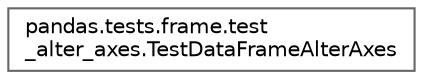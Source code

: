 digraph "Graphical Class Hierarchy"
{
 // LATEX_PDF_SIZE
  bgcolor="transparent";
  edge [fontname=Helvetica,fontsize=10,labelfontname=Helvetica,labelfontsize=10];
  node [fontname=Helvetica,fontsize=10,shape=box,height=0.2,width=0.4];
  rankdir="LR";
  Node0 [id="Node000000",label="pandas.tests.frame.test\l_alter_axes.TestDataFrameAlterAxes",height=0.2,width=0.4,color="grey40", fillcolor="white", style="filled",URL="$d8/dc6/classpandas_1_1tests_1_1frame_1_1test__alter__axes_1_1TestDataFrameAlterAxes.html",tooltip=" "];
}
